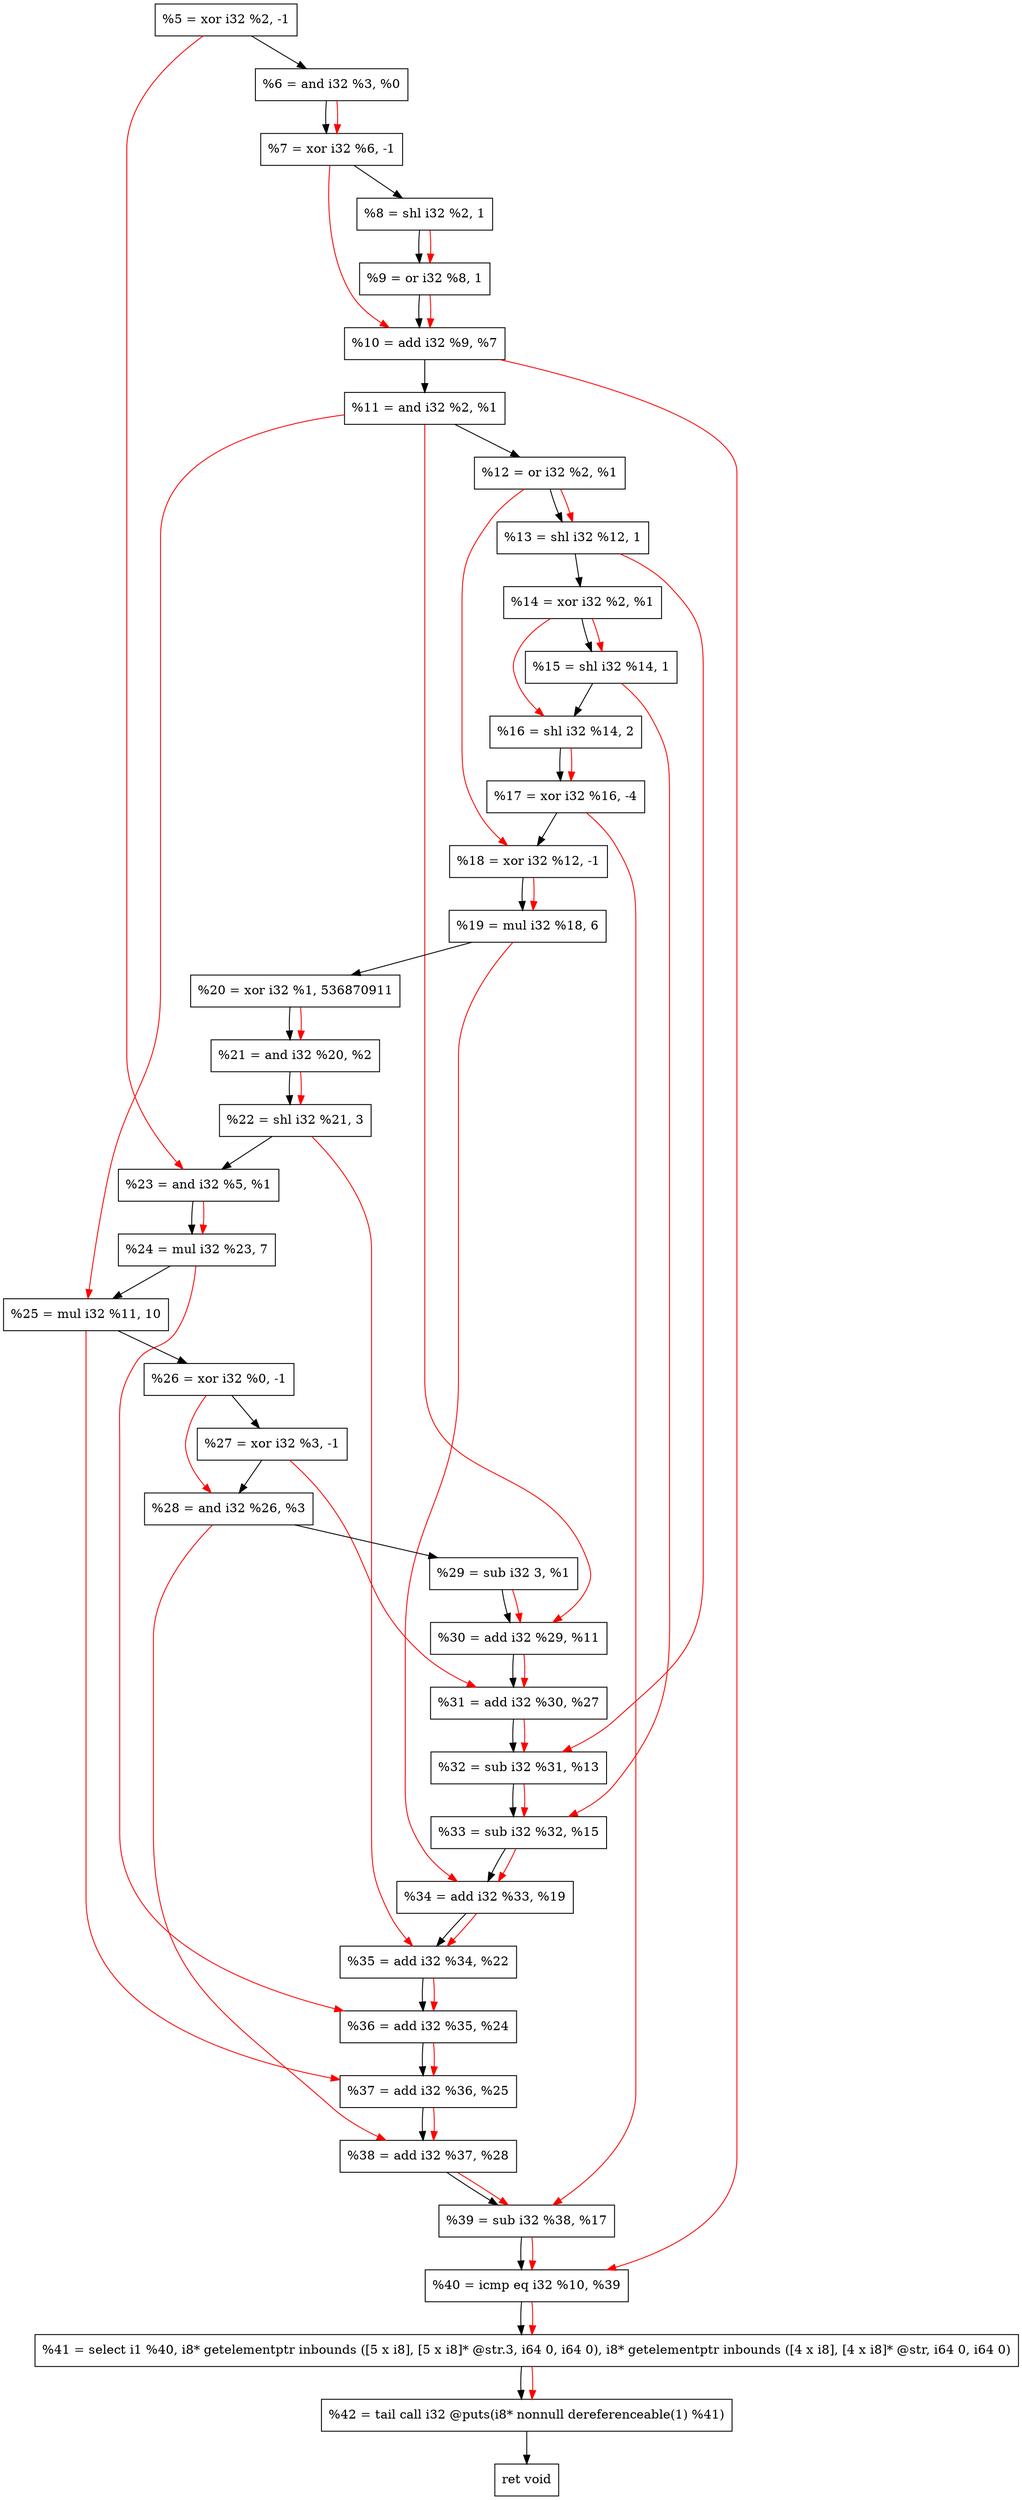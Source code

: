digraph "DFG for'crackme' function" {
	Node0xb49060[shape=record, label="  %5 = xor i32 %2, -1"];
	Node0xb490d0[shape=record, label="  %6 = and i32 %3, %0"];
	Node0xb49140[shape=record, label="  %7 = xor i32 %6, -1"];
	Node0xb491e0[shape=record, label="  %8 = shl i32 %2, 1"];
	Node0xb49250[shape=record, label="  %9 = or i32 %8, 1"];
	Node0xb492c0[shape=record, label="  %10 = add i32 %9, %7"];
	Node0xb49330[shape=record, label="  %11 = and i32 %2, %1"];
	Node0xb493a0[shape=record, label="  %12 = or i32 %2, %1"];
	Node0xb49410[shape=record, label="  %13 = shl i32 %12, 1"];
	Node0xb49480[shape=record, label="  %14 = xor i32 %2, %1"];
	Node0xb494f0[shape=record, label="  %15 = shl i32 %14, 1"];
	Node0xb49590[shape=record, label="  %16 = shl i32 %14, 2"];
	Node0xb49630[shape=record, label="  %17 = xor i32 %16, -4"];
	Node0xb496a0[shape=record, label="  %18 = xor i32 %12, -1"];
	Node0xb49740[shape=record, label="  %19 = mul i32 %18, 6"];
	Node0xb497e0[shape=record, label="  %20 = xor i32 %1, 536870911"];
	Node0xb49850[shape=record, label="  %21 = and i32 %20, %2"];
	Node0xb498f0[shape=record, label="  %22 = shl i32 %21, 3"];
	Node0xb49960[shape=record, label="  %23 = and i32 %5, %1"];
	Node0xb49a00[shape=record, label="  %24 = mul i32 %23, 7"];
	Node0xb49aa0[shape=record, label="  %25 = mul i32 %11, 10"];
	Node0xb49b10[shape=record, label="  %26 = xor i32 %0, -1"];
	Node0xb49b80[shape=record, label="  %27 = xor i32 %3, -1"];
	Node0xb49bf0[shape=record, label="  %28 = and i32 %26, %3"];
	Node0xb49c60[shape=record, label="  %29 = sub i32 3, %1"];
	Node0xb49cd0[shape=record, label="  %30 = add i32 %29, %11"];
	Node0xb49d40[shape=record, label="  %31 = add i32 %30, %27"];
	Node0xb49db0[shape=record, label="  %32 = sub i32 %31, %13"];
	Node0xb4a030[shape=record, label="  %33 = sub i32 %32, %15"];
	Node0xb4a0a0[shape=record, label="  %34 = add i32 %33, %19"];
	Node0xb4a110[shape=record, label="  %35 = add i32 %34, %22"];
	Node0xb4a180[shape=record, label="  %36 = add i32 %35, %24"];
	Node0xb4a1f0[shape=record, label="  %37 = add i32 %36, %25"];
	Node0xb4a260[shape=record, label="  %38 = add i32 %37, %28"];
	Node0xb4a2d0[shape=record, label="  %39 = sub i32 %38, %17"];
	Node0xb4a340[shape=record, label="  %40 = icmp eq i32 %10, %39"];
	Node0xae9268[shape=record, label="  %41 = select i1 %40, i8* getelementptr inbounds ([5 x i8], [5 x i8]* @str.3, i64 0, i64 0), i8* getelementptr inbounds ([4 x i8], [4 x i8]* @str, i64 0, i64 0)"];
	Node0xb4a7e0[shape=record, label="  %42 = tail call i32 @puts(i8* nonnull dereferenceable(1) %41)"];
	Node0xb4a830[shape=record, label="  ret void"];
	Node0xb49060 -> Node0xb490d0;
	Node0xb490d0 -> Node0xb49140;
	Node0xb49140 -> Node0xb491e0;
	Node0xb491e0 -> Node0xb49250;
	Node0xb49250 -> Node0xb492c0;
	Node0xb492c0 -> Node0xb49330;
	Node0xb49330 -> Node0xb493a0;
	Node0xb493a0 -> Node0xb49410;
	Node0xb49410 -> Node0xb49480;
	Node0xb49480 -> Node0xb494f0;
	Node0xb494f0 -> Node0xb49590;
	Node0xb49590 -> Node0xb49630;
	Node0xb49630 -> Node0xb496a0;
	Node0xb496a0 -> Node0xb49740;
	Node0xb49740 -> Node0xb497e0;
	Node0xb497e0 -> Node0xb49850;
	Node0xb49850 -> Node0xb498f0;
	Node0xb498f0 -> Node0xb49960;
	Node0xb49960 -> Node0xb49a00;
	Node0xb49a00 -> Node0xb49aa0;
	Node0xb49aa0 -> Node0xb49b10;
	Node0xb49b10 -> Node0xb49b80;
	Node0xb49b80 -> Node0xb49bf0;
	Node0xb49bf0 -> Node0xb49c60;
	Node0xb49c60 -> Node0xb49cd0;
	Node0xb49cd0 -> Node0xb49d40;
	Node0xb49d40 -> Node0xb49db0;
	Node0xb49db0 -> Node0xb4a030;
	Node0xb4a030 -> Node0xb4a0a0;
	Node0xb4a0a0 -> Node0xb4a110;
	Node0xb4a110 -> Node0xb4a180;
	Node0xb4a180 -> Node0xb4a1f0;
	Node0xb4a1f0 -> Node0xb4a260;
	Node0xb4a260 -> Node0xb4a2d0;
	Node0xb4a2d0 -> Node0xb4a340;
	Node0xb4a340 -> Node0xae9268;
	Node0xae9268 -> Node0xb4a7e0;
	Node0xb4a7e0 -> Node0xb4a830;
edge [color=red]
	Node0xb490d0 -> Node0xb49140;
	Node0xb491e0 -> Node0xb49250;
	Node0xb49250 -> Node0xb492c0;
	Node0xb49140 -> Node0xb492c0;
	Node0xb493a0 -> Node0xb49410;
	Node0xb49480 -> Node0xb494f0;
	Node0xb49480 -> Node0xb49590;
	Node0xb49590 -> Node0xb49630;
	Node0xb493a0 -> Node0xb496a0;
	Node0xb496a0 -> Node0xb49740;
	Node0xb497e0 -> Node0xb49850;
	Node0xb49850 -> Node0xb498f0;
	Node0xb49060 -> Node0xb49960;
	Node0xb49960 -> Node0xb49a00;
	Node0xb49330 -> Node0xb49aa0;
	Node0xb49b10 -> Node0xb49bf0;
	Node0xb49c60 -> Node0xb49cd0;
	Node0xb49330 -> Node0xb49cd0;
	Node0xb49cd0 -> Node0xb49d40;
	Node0xb49b80 -> Node0xb49d40;
	Node0xb49d40 -> Node0xb49db0;
	Node0xb49410 -> Node0xb49db0;
	Node0xb49db0 -> Node0xb4a030;
	Node0xb494f0 -> Node0xb4a030;
	Node0xb4a030 -> Node0xb4a0a0;
	Node0xb49740 -> Node0xb4a0a0;
	Node0xb4a0a0 -> Node0xb4a110;
	Node0xb498f0 -> Node0xb4a110;
	Node0xb4a110 -> Node0xb4a180;
	Node0xb49a00 -> Node0xb4a180;
	Node0xb4a180 -> Node0xb4a1f0;
	Node0xb49aa0 -> Node0xb4a1f0;
	Node0xb4a1f0 -> Node0xb4a260;
	Node0xb49bf0 -> Node0xb4a260;
	Node0xb4a260 -> Node0xb4a2d0;
	Node0xb49630 -> Node0xb4a2d0;
	Node0xb492c0 -> Node0xb4a340;
	Node0xb4a2d0 -> Node0xb4a340;
	Node0xb4a340 -> Node0xae9268;
	Node0xae9268 -> Node0xb4a7e0;
}
